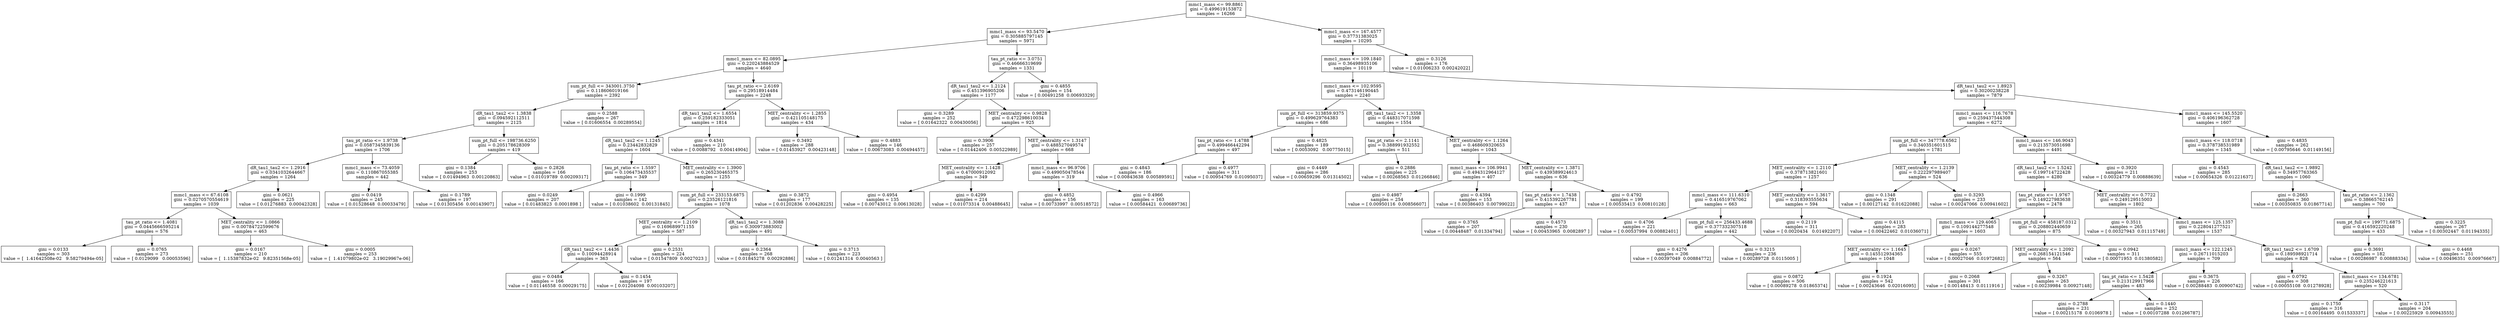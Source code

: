 digraph Tree {
0 [label="mmc1_mass <= 99.8861\ngini = 0.499619153872\nsamples = 16266", shape="box"] ;
1 [label="mmc1_mass <= 93.5470\ngini = 0.305885797145\nsamples = 5971", shape="box"] ;
0 -> 1 ;
2 [label="mmc1_mass <= 82.0895\ngini = 0.220243884529\nsamples = 4640", shape="box"] ;
1 -> 2 ;
3 [label="sum_pt_full <= 343001.3750\ngini = 0.118606019166\nsamples = 2392", shape="box"] ;
2 -> 3 ;
4 [label="dR_tau1_tau2 <= 1.3838\ngini = 0.094592112511\nsamples = 2125", shape="box"] ;
3 -> 4 ;
5 [label="tau_pt_ratio <= 1.9738\ngini = 0.0587345839136\nsamples = 1706", shape="box"] ;
4 -> 5 ;
6 [label="dR_tau1_tau2 <= 1.2916\ngini = 0.0341032644667\nsamples = 1264", shape="box"] ;
5 -> 6 ;
7 [label="mmc1_mass <= 67.6108\ngini = 0.0270570554619\nsamples = 1039", shape="box"] ;
6 -> 7 ;
8 [label="tau_pt_ratio <= 1.4081\ngini = 0.0445666595214\nsamples = 576", shape="box"] ;
7 -> 8 ;
9 [label="gini = 0.0133\nsamples = 303\nvalue = [  1.41642508e-02   9.58279494e-05]", shape="box"] ;
8 -> 9 ;
10 [label="gini = 0.0765\nsamples = 273\nvalue = [ 0.0129099   0.00053596]", shape="box"] ;
8 -> 10 ;
11 [label="MET_centrality <= 1.0866\ngini = 0.00784722599676\nsamples = 463", shape="box"] ;
7 -> 11 ;
12 [label="gini = 0.0167\nsamples = 210\nvalue = [  1.15387832e-02   9.82351568e-05]", shape="box"] ;
11 -> 12 ;
13 [label="gini = 0.0005\nsamples = 253\nvalue = [  1.41079802e-02   3.19029967e-06]", shape="box"] ;
11 -> 13 ;
14 [label="gini = 0.0621\nsamples = 225\nvalue = [ 0.01276883  0.00042328]", shape="box"] ;
6 -> 14 ;
15 [label="mmc1_mass <= 73.4059\ngini = 0.110867055385\nsamples = 442", shape="box"] ;
5 -> 15 ;
16 [label="gini = 0.0419\nsamples = 245\nvalue = [ 0.01528648  0.00033479]", shape="box"] ;
15 -> 16 ;
17 [label="gini = 0.1789\nsamples = 197\nvalue = [ 0.01305456  0.00143907]", shape="box"] ;
15 -> 17 ;
18 [label="sum_pt_full <= 198736.6250\ngini = 0.205178628309\nsamples = 419", shape="box"] ;
4 -> 18 ;
19 [label="gini = 0.1384\nsamples = 253\nvalue = [ 0.01494963  0.00120863]", shape="box"] ;
18 -> 19 ;
20 [label="gini = 0.2826\nsamples = 166\nvalue = [ 0.01019789  0.00209317]", shape="box"] ;
18 -> 20 ;
21 [label="gini = 0.2588\nsamples = 267\nvalue = [ 0.01606554  0.00289554]", shape="box"] ;
3 -> 21 ;
22 [label="tau_pt_ratio <= 2.6169\ngini = 0.29518914484\nsamples = 2248", shape="box"] ;
2 -> 22 ;
23 [label="dR_tau1_tau2 <= 1.6554\ngini = 0.259182333051\nsamples = 1814", shape="box"] ;
22 -> 23 ;
24 [label="dR_tau1_tau2 <= 1.1245\ngini = 0.23442832829\nsamples = 1604", shape="box"] ;
23 -> 24 ;
25 [label="tau_pt_ratio <= 1.5597\ngini = 0.106473435537\nsamples = 349", shape="box"] ;
24 -> 25 ;
26 [label="gini = 0.0249\nsamples = 207\nvalue = [ 0.01483823  0.0001898 ]", shape="box"] ;
25 -> 26 ;
27 [label="gini = 0.1999\nsamples = 142\nvalue = [ 0.01038602  0.00131845]", shape="box"] ;
25 -> 27 ;
28 [label="MET_centrality <= 1.3900\ngini = 0.265230465375\nsamples = 1255", shape="box"] ;
24 -> 28 ;
29 [label="sum_pt_full <= 233153.6875\ngini = 0.23526121816\nsamples = 1078", shape="box"] ;
28 -> 29 ;
30 [label="MET_centrality <= 1.2109\ngini = 0.169689971155\nsamples = 587", shape="box"] ;
29 -> 30 ;
31 [label="dR_tau1_tau2 <= 1.4436\ngini = 0.10094428914\nsamples = 363", shape="box"] ;
30 -> 31 ;
32 [label="gini = 0.0484\nsamples = 166\nvalue = [ 0.01146558  0.00029175]", shape="box"] ;
31 -> 32 ;
33 [label="gini = 0.1454\nsamples = 197\nvalue = [ 0.01204098  0.00103207]", shape="box"] ;
31 -> 33 ;
34 [label="gini = 0.2531\nsamples = 224\nvalue = [ 0.01547809  0.0027023 ]", shape="box"] ;
30 -> 34 ;
35 [label="dR_tau1_tau2 <= 1.3088\ngini = 0.300973883002\nsamples = 491", shape="box"] ;
29 -> 35 ;
36 [label="gini = 0.2364\nsamples = 268\nvalue = [ 0.01845278  0.00292886]", shape="box"] ;
35 -> 36 ;
37 [label="gini = 0.3713\nsamples = 223\nvalue = [ 0.01241314  0.0040563 ]", shape="box"] ;
35 -> 37 ;
38 [label="gini = 0.3872\nsamples = 177\nvalue = [ 0.01202836  0.00428225]", shape="box"] ;
28 -> 38 ;
39 [label="gini = 0.4341\nsamples = 210\nvalue = [ 0.0088792   0.00414904]", shape="box"] ;
23 -> 39 ;
40 [label="MET_centrality <= 1.2855\ngini = 0.421105148175\nsamples = 434", shape="box"] ;
22 -> 40 ;
41 [label="gini = 0.3492\nsamples = 288\nvalue = [ 0.01453927  0.00423148]", shape="box"] ;
40 -> 41 ;
42 [label="gini = 0.4883\nsamples = 146\nvalue = [ 0.00673083  0.00494457]", shape="box"] ;
40 -> 42 ;
43 [label="tau_pt_ratio <= 3.0751\ngini = 0.46666319699\nsamples = 1331", shape="box"] ;
1 -> 43 ;
44 [label="dR_tau1_tau2 <= 1.2124\ngini = 0.451396905206\nsamples = 1177", shape="box"] ;
43 -> 44 ;
45 [label="gini = 0.3289\nsamples = 252\nvalue = [ 0.01642322  0.00430056]", shape="box"] ;
44 -> 45 ;
46 [label="MET_centrality <= 0.9828\ngini = 0.472298610034\nsamples = 925", shape="box"] ;
44 -> 46 ;
47 [label="gini = 0.3906\nsamples = 257\nvalue = [ 0.01442406  0.00522989]", shape="box"] ;
46 -> 47 ;
48 [label="MET_centrality <= 1.3147\ngini = 0.488527049574\nsamples = 668", shape="box"] ;
46 -> 48 ;
49 [label="MET_centrality <= 1.1428\ngini = 0.47000912092\nsamples = 349", shape="box"] ;
48 -> 49 ;
50 [label="gini = 0.4954\nsamples = 135\nvalue = [ 0.00743012  0.00613028]", shape="box"] ;
49 -> 50 ;
51 [label="gini = 0.4299\nsamples = 214\nvalue = [ 0.01073314  0.00488645]", shape="box"] ;
49 -> 51 ;
52 [label="mmc1_mass <= 96.9706\ngini = 0.499050478544\nsamples = 319", shape="box"] ;
48 -> 52 ;
53 [label="gini = 0.4852\nsamples = 156\nvalue = [ 0.00733997  0.00518572]", shape="box"] ;
52 -> 53 ;
54 [label="gini = 0.4966\nsamples = 163\nvalue = [ 0.00584421  0.00689736]", shape="box"] ;
52 -> 54 ;
55 [label="gini = 0.4855\nsamples = 154\nvalue = [ 0.00491258  0.00693329]", shape="box"] ;
43 -> 55 ;
56 [label="mmc1_mass <= 167.4577\ngini = 0.37731383025\nsamples = 10295", shape="box"] ;
0 -> 56 ;
57 [label="mmc1_mass <= 109.1840\ngini = 0.36498935106\nsamples = 10119", shape="box"] ;
56 -> 57 ;
58 [label="mmc1_mass <= 102.9595\ngini = 0.473146190445\nsamples = 2240", shape="box"] ;
57 -> 58 ;
59 [label="sum_pt_full <= 313859.9375\ngini = 0.499629764383\nsamples = 686", shape="box"] ;
58 -> 59 ;
60 [label="tau_pt_ratio <= 1.4788\ngini = 0.499466442294\nsamples = 497", shape="box"] ;
59 -> 60 ;
61 [label="gini = 0.4843\nsamples = 186\nvalue = [ 0.00843638  0.00589591]", shape="box"] ;
60 -> 61 ;
62 [label="gini = 0.4977\nsamples = 311\nvalue = [ 0.00954769  0.01095037]", shape="box"] ;
60 -> 62 ;
63 [label="gini = 0.4825\nsamples = 189\nvalue = [ 0.0053092   0.00775015]", shape="box"] ;
59 -> 63 ;
64 [label="dR_tau1_tau2 <= 1.3358\ngini = 0.448317071598\nsamples = 1554", shape="box"] ;
58 -> 64 ;
65 [label="tau_pt_ratio <= 2.1141\ngini = 0.388991932552\nsamples = 511", shape="box"] ;
64 -> 65 ;
66 [label="gini = 0.4449\nsamples = 286\nvalue = [ 0.00659296  0.01314502]", shape="box"] ;
65 -> 66 ;
67 [label="gini = 0.2886\nsamples = 225\nvalue = [ 0.00268563  0.01266846]", shape="box"] ;
65 -> 67 ;
68 [label="MET_centrality <= 1.1264\ngini = 0.468609320653\nsamples = 1043", shape="box"] ;
64 -> 68 ;
69 [label="mmc1_mass <= 106.9941\ngini = 0.494312964127\nsamples = 407", shape="box"] ;
68 -> 69 ;
70 [label="gini = 0.4987\nsamples = 254\nvalue = [ 0.00950116  0.00856607]", shape="box"] ;
69 -> 70 ;
71 [label="gini = 0.4394\nsamples = 153\nvalue = [ 0.00386403  0.00799022]", shape="box"] ;
69 -> 71 ;
72 [label="MET_centrality <= 1.3871\ngini = 0.439389924613\nsamples = 636", shape="box"] ;
68 -> 72 ;
73 [label="tau_pt_ratio <= 1.7438\ngini = 0.415392267781\nsamples = 437", shape="box"] ;
72 -> 73 ;
74 [label="gini = 0.3765\nsamples = 207\nvalue = [ 0.00448487  0.01334794]", shape="box"] ;
73 -> 74 ;
75 [label="gini = 0.4573\nsamples = 230\nvalue = [ 0.00453965  0.0082897 ]", shape="box"] ;
73 -> 75 ;
76 [label="gini = 0.4792\nsamples = 199\nvalue = [ 0.00535413  0.00810128]", shape="box"] ;
72 -> 76 ;
77 [label="dR_tau1_tau2 <= 1.8923\ngini = 0.30200238228\nsamples = 7879", shape="box"] ;
57 -> 77 ;
78 [label="mmc1_mass <= 116.7678\ngini = 0.259437544308\nsamples = 6272", shape="box"] ;
77 -> 78 ;
79 [label="sum_pt_full <= 347778.6562\ngini = 0.340351601515\nsamples = 1781", shape="box"] ;
78 -> 79 ;
80 [label="MET_centrality <= 1.2110\ngini = 0.378713821601\nsamples = 1257", shape="box"] ;
79 -> 80 ;
81 [label="mmc1_mass <= 111.6310\ngini = 0.416519767062\nsamples = 663", shape="box"] ;
80 -> 81 ;
82 [label="gini = 0.4706\nsamples = 221\nvalue = [ 0.00537994  0.00882401]", shape="box"] ;
81 -> 82 ;
83 [label="sum_pt_full <= 256433.4688\ngini = 0.377332307518\nsamples = 442", shape="box"] ;
81 -> 83 ;
84 [label="gini = 0.4276\nsamples = 206\nvalue = [ 0.00397049  0.00884772]", shape="box"] ;
83 -> 84 ;
85 [label="gini = 0.3215\nsamples = 236\nvalue = [ 0.00289728  0.0115005 ]", shape="box"] ;
83 -> 85 ;
86 [label="MET_centrality <= 1.3617\ngini = 0.318393555634\nsamples = 594", shape="box"] ;
80 -> 86 ;
87 [label="gini = 0.2119\nsamples = 311\nvalue = [ 0.0020434   0.01492207]", shape="box"] ;
86 -> 87 ;
88 [label="gini = 0.4115\nsamples = 283\nvalue = [ 0.00422462  0.01036071]", shape="box"] ;
86 -> 88 ;
89 [label="MET_centrality <= 1.2139\ngini = 0.222297989407\nsamples = 524", shape="box"] ;
79 -> 89 ;
90 [label="gini = 0.1348\nsamples = 291\nvalue = [ 0.00127142  0.01622088]", shape="box"] ;
89 -> 90 ;
91 [label="gini = 0.3293\nsamples = 233\nvalue = [ 0.00247066  0.00941602]", shape="box"] ;
89 -> 91 ;
92 [label="mmc1_mass <= 146.9043\ngini = 0.213573051698\nsamples = 4491", shape="box"] ;
78 -> 92 ;
93 [label="dR_tau1_tau2 <= 1.5242\ngini = 0.199714722428\nsamples = 4280", shape="box"] ;
92 -> 93 ;
94 [label="tau_pt_ratio <= 1.9767\ngini = 0.149227983638\nsamples = 2478", shape="box"] ;
93 -> 94 ;
95 [label="mmc1_mass <= 129.4065\ngini = 0.109144277548\nsamples = 1603", shape="box"] ;
94 -> 95 ;
96 [label="MET_centrality <= 1.1645\ngini = 0.145512934365\nsamples = 1048", shape="box"] ;
95 -> 96 ;
97 [label="gini = 0.0872\nsamples = 506\nvalue = [ 0.00089278  0.01865374]", shape="box"] ;
96 -> 97 ;
98 [label="gini = 0.1924\nsamples = 542\nvalue = [ 0.00243646  0.02016095]", shape="box"] ;
96 -> 98 ;
99 [label="gini = 0.0267\nsamples = 555\nvalue = [ 0.00027046  0.01972682]", shape="box"] ;
95 -> 99 ;
100 [label="sum_pt_full <= 458187.0312\ngini = 0.208802440659\nsamples = 875", shape="box"] ;
94 -> 100 ;
101 [label="MET_centrality <= 1.2092\ngini = 0.268154121546\nsamples = 564", shape="box"] ;
100 -> 101 ;
102 [label="gini = 0.2068\nsamples = 301\nvalue = [ 0.00148413  0.0111916 ]", shape="box"] ;
101 -> 102 ;
103 [label="gini = 0.3267\nsamples = 263\nvalue = [ 0.00239984  0.00927148]", shape="box"] ;
101 -> 103 ;
104 [label="gini = 0.0942\nsamples = 311\nvalue = [ 0.00071953  0.01380582]", shape="box"] ;
100 -> 104 ;
105 [label="MET_centrality <= 0.7722\ngini = 0.249129515003\nsamples = 1802", shape="box"] ;
93 -> 105 ;
106 [label="gini = 0.3511\nsamples = 265\nvalue = [ 0.00327943  0.01115749]", shape="box"] ;
105 -> 106 ;
107 [label="mmc1_mass <= 125.1357\ngini = 0.228041277521\nsamples = 1537", shape="box"] ;
105 -> 107 ;
108 [label="mmc1_mass <= 122.1245\ngini = 0.26711015203\nsamples = 709", shape="box"] ;
107 -> 108 ;
109 [label="tau_pt_ratio <= 1.5428\ngini = 0.213129917966\nsamples = 483", shape="box"] ;
108 -> 109 ;
110 [label="gini = 0.2788\nsamples = 231\nvalue = [ 0.00215178  0.0106978 ]", shape="box"] ;
109 -> 110 ;
111 [label="gini = 0.1440\nsamples = 252\nvalue = [ 0.00107288  0.01266787]", shape="box"] ;
109 -> 111 ;
112 [label="gini = 0.3675\nsamples = 226\nvalue = [ 0.00288483  0.00900742]", shape="box"] ;
108 -> 112 ;
113 [label="dR_tau1_tau2 <= 1.6709\ngini = 0.189598921714\nsamples = 828", shape="box"] ;
107 -> 113 ;
114 [label="gini = 0.0792\nsamples = 308\nvalue = [ 0.00055108  0.01278928]", shape="box"] ;
113 -> 114 ;
115 [label="mmc1_mass <= 134.6781\ngini = 0.235246221613\nsamples = 520", shape="box"] ;
113 -> 115 ;
116 [label="gini = 0.1750\nsamples = 316\nvalue = [ 0.00164495  0.01533337]", shape="box"] ;
115 -> 116 ;
117 [label="gini = 0.3117\nsamples = 204\nvalue = [ 0.00225929  0.00943555]", shape="box"] ;
115 -> 117 ;
118 [label="gini = 0.3920\nsamples = 211\nvalue = [ 0.00324779  0.00888639]", shape="box"] ;
92 -> 118 ;
119 [label="mmc1_mass <= 145.5520\ngini = 0.406196362728\nsamples = 1607", shape="box"] ;
77 -> 119 ;
120 [label="mmc1_mass <= 118.0718\ngini = 0.378738531989\nsamples = 1345", shape="box"] ;
119 -> 120 ;
121 [label="gini = 0.4543\nsamples = 285\nvalue = [ 0.00654326  0.01221637]", shape="box"] ;
120 -> 121 ;
122 [label="dR_tau1_tau2 <= 1.9892\ngini = 0.34957763365\nsamples = 1060", shape="box"] ;
120 -> 122 ;
123 [label="gini = 0.2663\nsamples = 360\nvalue = [ 0.00350835  0.01867714]", shape="box"] ;
122 -> 123 ;
124 [label="tau_pt_ratio <= 2.1362\ngini = 0.38665762145\nsamples = 700", shape="box"] ;
122 -> 124 ;
125 [label="sum_pt_full <= 199771.6875\ngini = 0.416592220248\nsamples = 433", shape="box"] ;
124 -> 125 ;
126 [label="gini = 0.3691\nsamples = 182\nvalue = [ 0.00286987  0.00888334]", shape="box"] ;
125 -> 126 ;
127 [label="gini = 0.4468\nsamples = 251\nvalue = [ 0.00496351  0.00976667]", shape="box"] ;
125 -> 127 ;
128 [label="gini = 0.3225\nsamples = 267\nvalue = [ 0.00302447  0.01194335]", shape="box"] ;
124 -> 128 ;
129 [label="gini = 0.4835\nsamples = 262\nvalue = [ 0.00795646  0.01149156]", shape="box"] ;
119 -> 129 ;
130 [label="gini = 0.3126\nsamples = 176\nvalue = [ 0.01006233  0.00242022]", shape="box"] ;
56 -> 130 ;
}